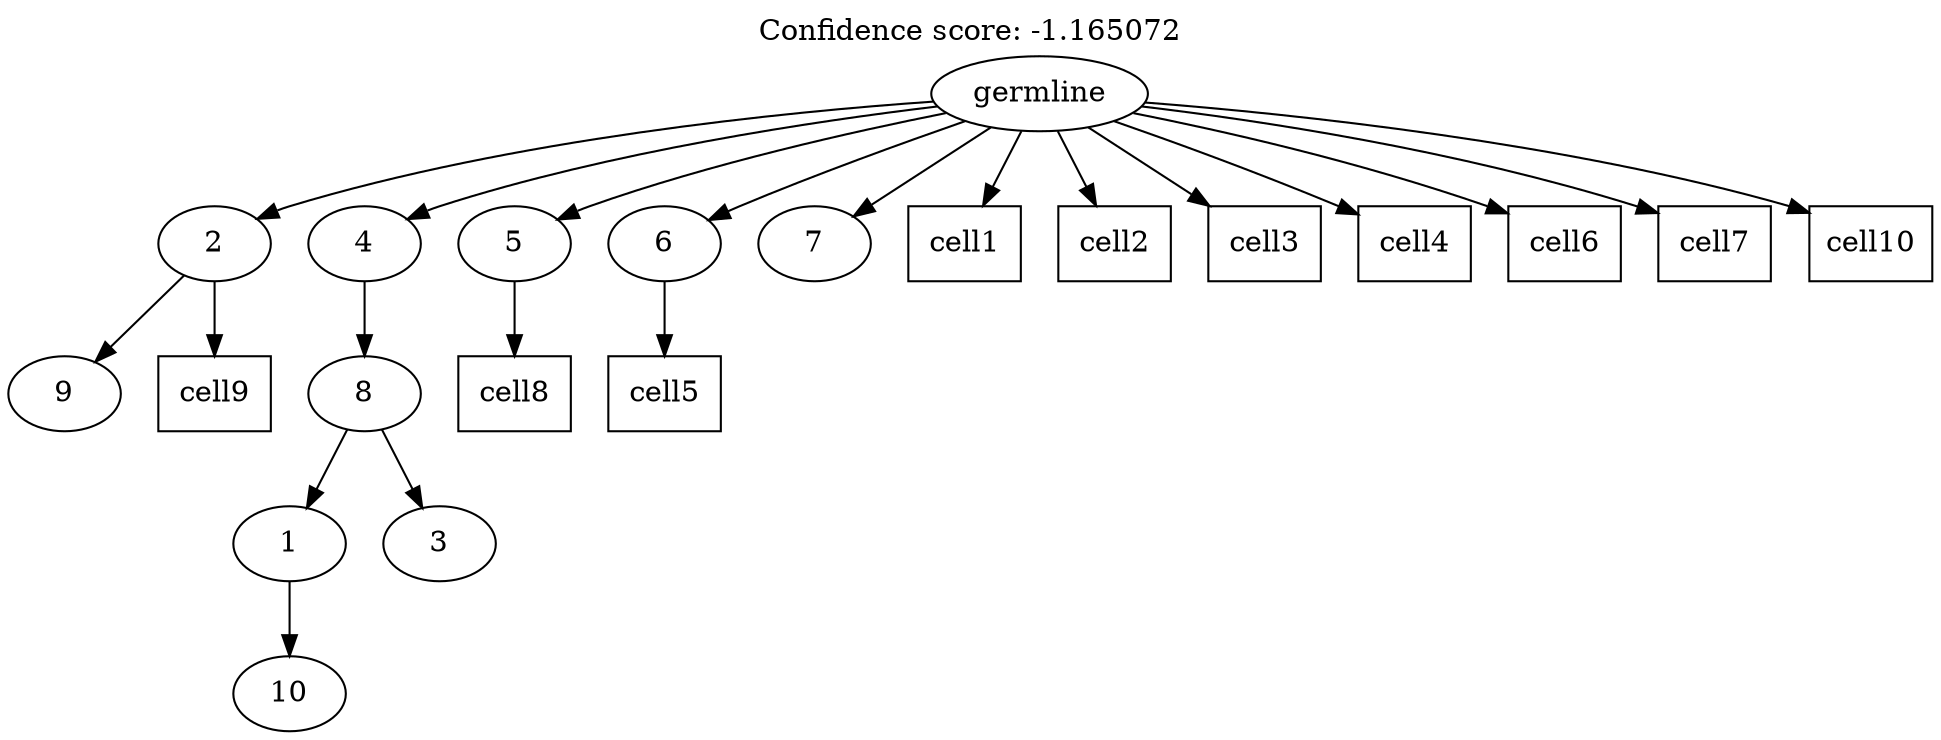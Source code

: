 digraph g {
	"6" -> "7";
	"7" [label="9"];
	"3" -> "4";
	"4" [label="10"];
	"2" -> "3";
	"3" [label="1"];
	"2" -> "5";
	"5" [label="3"];
	"1" -> "2";
	"2" [label="8"];
	"0" -> "1";
	"1" [label="4"];
	"0" -> "6";
	"6" [label="2"];
	"0" -> "8";
	"8" [label="5"];
	"0" -> "9";
	"9" [label="6"];
	"0" -> "10";
	"10" [label="7"];
	"0" [label="germline"];
	"0" -> "cell1";
	"cell1" [shape=box];
	"0" -> "cell2";
	"cell2" [shape=box];
	"0" -> "cell3";
	"cell3" [shape=box];
	"0" -> "cell4";
	"cell4" [shape=box];
	"9" -> "cell5";
	"cell5" [shape=box];
	"0" -> "cell6";
	"cell6" [shape=box];
	"0" -> "cell7";
	"cell7" [shape=box];
	"8" -> "cell8";
	"cell8" [shape=box];
	"6" -> "cell9";
	"cell9" [shape=box];
	"0" -> "cell10";
	"cell10" [shape=box];
	labelloc="t";
	label="Confidence score: -1.165072";
}
